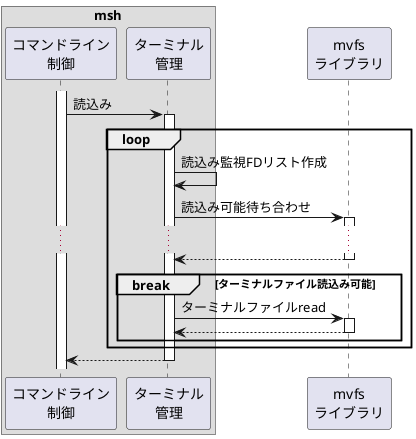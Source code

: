 @startuml

box "msh"
    participant "コマンドライン\n制御" as clctrl
    participant "ターミナル\n管理"     as termmng
end box
participant "mvfs\nライブラリ" as libmvfs

activate clctrl
clctrl -> termmng: 読込み
activate termmng

loop
    termmng -> termmng: 読込み監視FDリスト作成
    termmng -> libmvfs: 読込み可能待ち合わせ
    activate libmvfs
    ...
    termmng <-- libmvfs:
    deactivate libmvfs

    break ターミナルファイル読込み可能
        termmng -> libmvfs: ターミナルファイルread
        activate libmvfs
        termmng <-- libmvfs:
        deactivate libmvfs
    end break
end loop

clctrl <-- termmng:
deactivate termmng

@enduml
